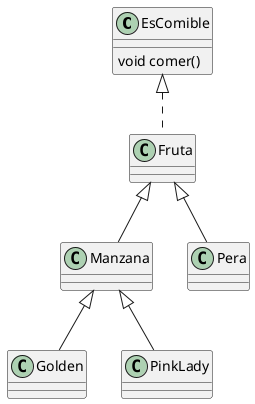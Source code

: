 @startuml Herencia
class EsComible {
    void comer()
}

Fruta <|-- Manzana
Fruta <|-- Pera

EsComible <|.. Fruta


Manzana <|-- Golden
Manzana <|-- PinkLady
@enduml